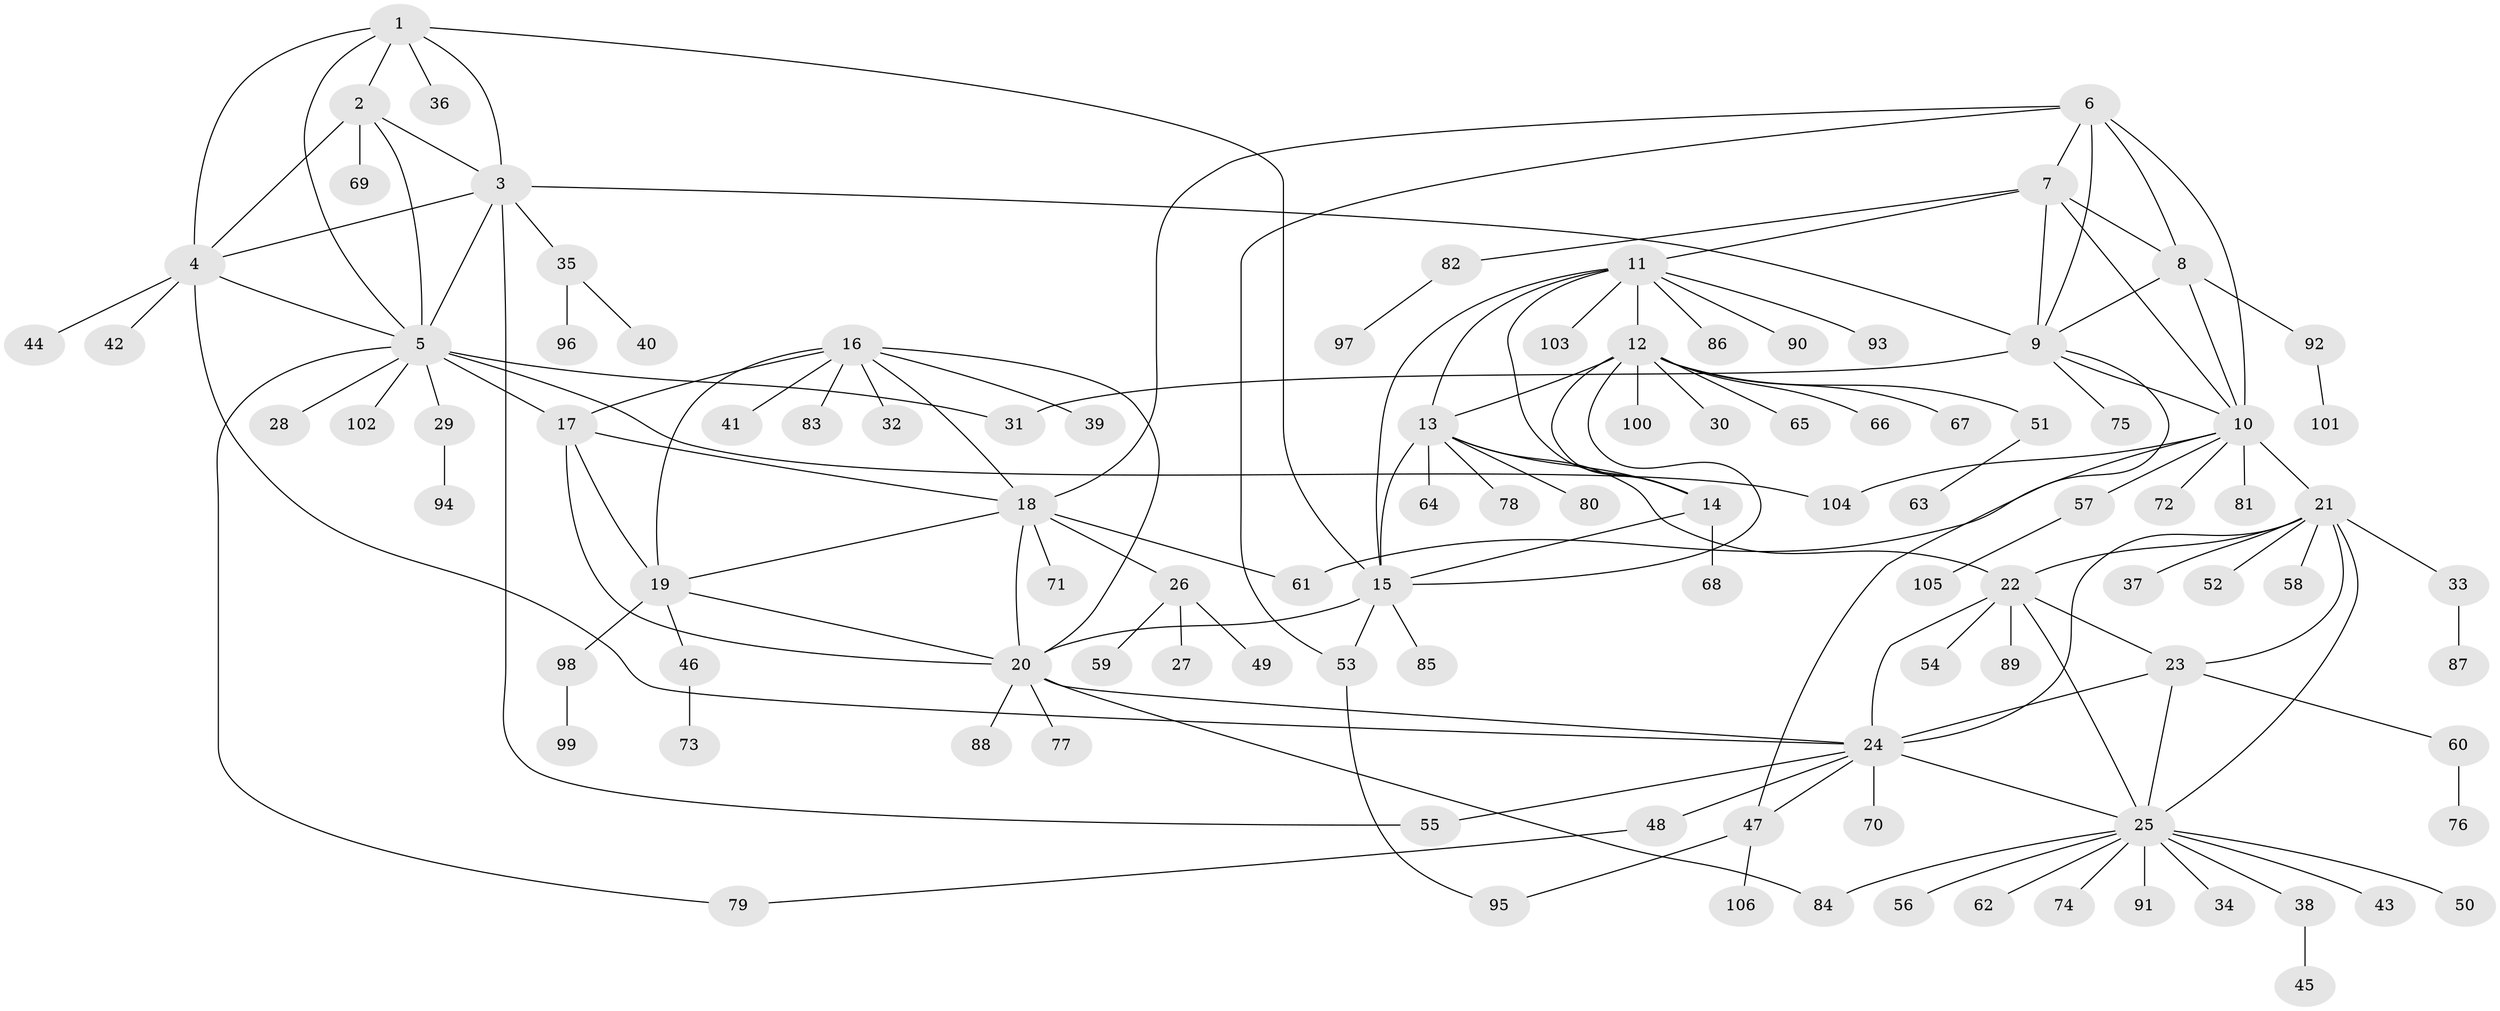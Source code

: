 // coarse degree distribution, {5: 0.03773584905660377, 4: 0.05660377358490566, 8: 0.05660377358490566, 6: 0.1320754716981132, 7: 0.09433962264150944, 3: 0.07547169811320754, 9: 0.018867924528301886, 1: 0.4528301886792453, 2: 0.07547169811320754}
// Generated by graph-tools (version 1.1) at 2025/52/03/04/25 22:52:48]
// undirected, 106 vertices, 150 edges
graph export_dot {
  node [color=gray90,style=filled];
  1;
  2;
  3;
  4;
  5;
  6;
  7;
  8;
  9;
  10;
  11;
  12;
  13;
  14;
  15;
  16;
  17;
  18;
  19;
  20;
  21;
  22;
  23;
  24;
  25;
  26;
  27;
  28;
  29;
  30;
  31;
  32;
  33;
  34;
  35;
  36;
  37;
  38;
  39;
  40;
  41;
  42;
  43;
  44;
  45;
  46;
  47;
  48;
  49;
  50;
  51;
  52;
  53;
  54;
  55;
  56;
  57;
  58;
  59;
  60;
  61;
  62;
  63;
  64;
  65;
  66;
  67;
  68;
  69;
  70;
  71;
  72;
  73;
  74;
  75;
  76;
  77;
  78;
  79;
  80;
  81;
  82;
  83;
  84;
  85;
  86;
  87;
  88;
  89;
  90;
  91;
  92;
  93;
  94;
  95;
  96;
  97;
  98;
  99;
  100;
  101;
  102;
  103;
  104;
  105;
  106;
  1 -- 2;
  1 -- 3;
  1 -- 4;
  1 -- 5;
  1 -- 15;
  1 -- 36;
  2 -- 3;
  2 -- 4;
  2 -- 5;
  2 -- 69;
  3 -- 4;
  3 -- 5;
  3 -- 9;
  3 -- 35;
  3 -- 55;
  4 -- 5;
  4 -- 24;
  4 -- 42;
  4 -- 44;
  5 -- 17;
  5 -- 28;
  5 -- 29;
  5 -- 31;
  5 -- 79;
  5 -- 102;
  5 -- 104;
  6 -- 7;
  6 -- 8;
  6 -- 9;
  6 -- 10;
  6 -- 18;
  6 -- 53;
  7 -- 8;
  7 -- 9;
  7 -- 10;
  7 -- 11;
  7 -- 82;
  8 -- 9;
  8 -- 10;
  8 -- 92;
  9 -- 10;
  9 -- 31;
  9 -- 47;
  9 -- 75;
  10 -- 21;
  10 -- 57;
  10 -- 61;
  10 -- 72;
  10 -- 81;
  10 -- 104;
  11 -- 12;
  11 -- 13;
  11 -- 14;
  11 -- 15;
  11 -- 86;
  11 -- 90;
  11 -- 93;
  11 -- 103;
  12 -- 13;
  12 -- 14;
  12 -- 15;
  12 -- 30;
  12 -- 51;
  12 -- 65;
  12 -- 66;
  12 -- 67;
  12 -- 100;
  13 -- 14;
  13 -- 15;
  13 -- 22;
  13 -- 64;
  13 -- 78;
  13 -- 80;
  14 -- 15;
  14 -- 68;
  15 -- 20;
  15 -- 53;
  15 -- 85;
  16 -- 17;
  16 -- 18;
  16 -- 19;
  16 -- 20;
  16 -- 32;
  16 -- 39;
  16 -- 41;
  16 -- 83;
  17 -- 18;
  17 -- 19;
  17 -- 20;
  18 -- 19;
  18 -- 20;
  18 -- 26;
  18 -- 61;
  18 -- 71;
  19 -- 20;
  19 -- 46;
  19 -- 98;
  20 -- 24;
  20 -- 77;
  20 -- 84;
  20 -- 88;
  21 -- 22;
  21 -- 23;
  21 -- 24;
  21 -- 25;
  21 -- 33;
  21 -- 37;
  21 -- 52;
  21 -- 58;
  22 -- 23;
  22 -- 24;
  22 -- 25;
  22 -- 54;
  22 -- 89;
  23 -- 24;
  23 -- 25;
  23 -- 60;
  24 -- 25;
  24 -- 47;
  24 -- 48;
  24 -- 55;
  24 -- 70;
  25 -- 34;
  25 -- 38;
  25 -- 43;
  25 -- 50;
  25 -- 56;
  25 -- 62;
  25 -- 74;
  25 -- 84;
  25 -- 91;
  26 -- 27;
  26 -- 49;
  26 -- 59;
  29 -- 94;
  33 -- 87;
  35 -- 40;
  35 -- 96;
  38 -- 45;
  46 -- 73;
  47 -- 95;
  47 -- 106;
  48 -- 79;
  51 -- 63;
  53 -- 95;
  57 -- 105;
  60 -- 76;
  82 -- 97;
  92 -- 101;
  98 -- 99;
}
